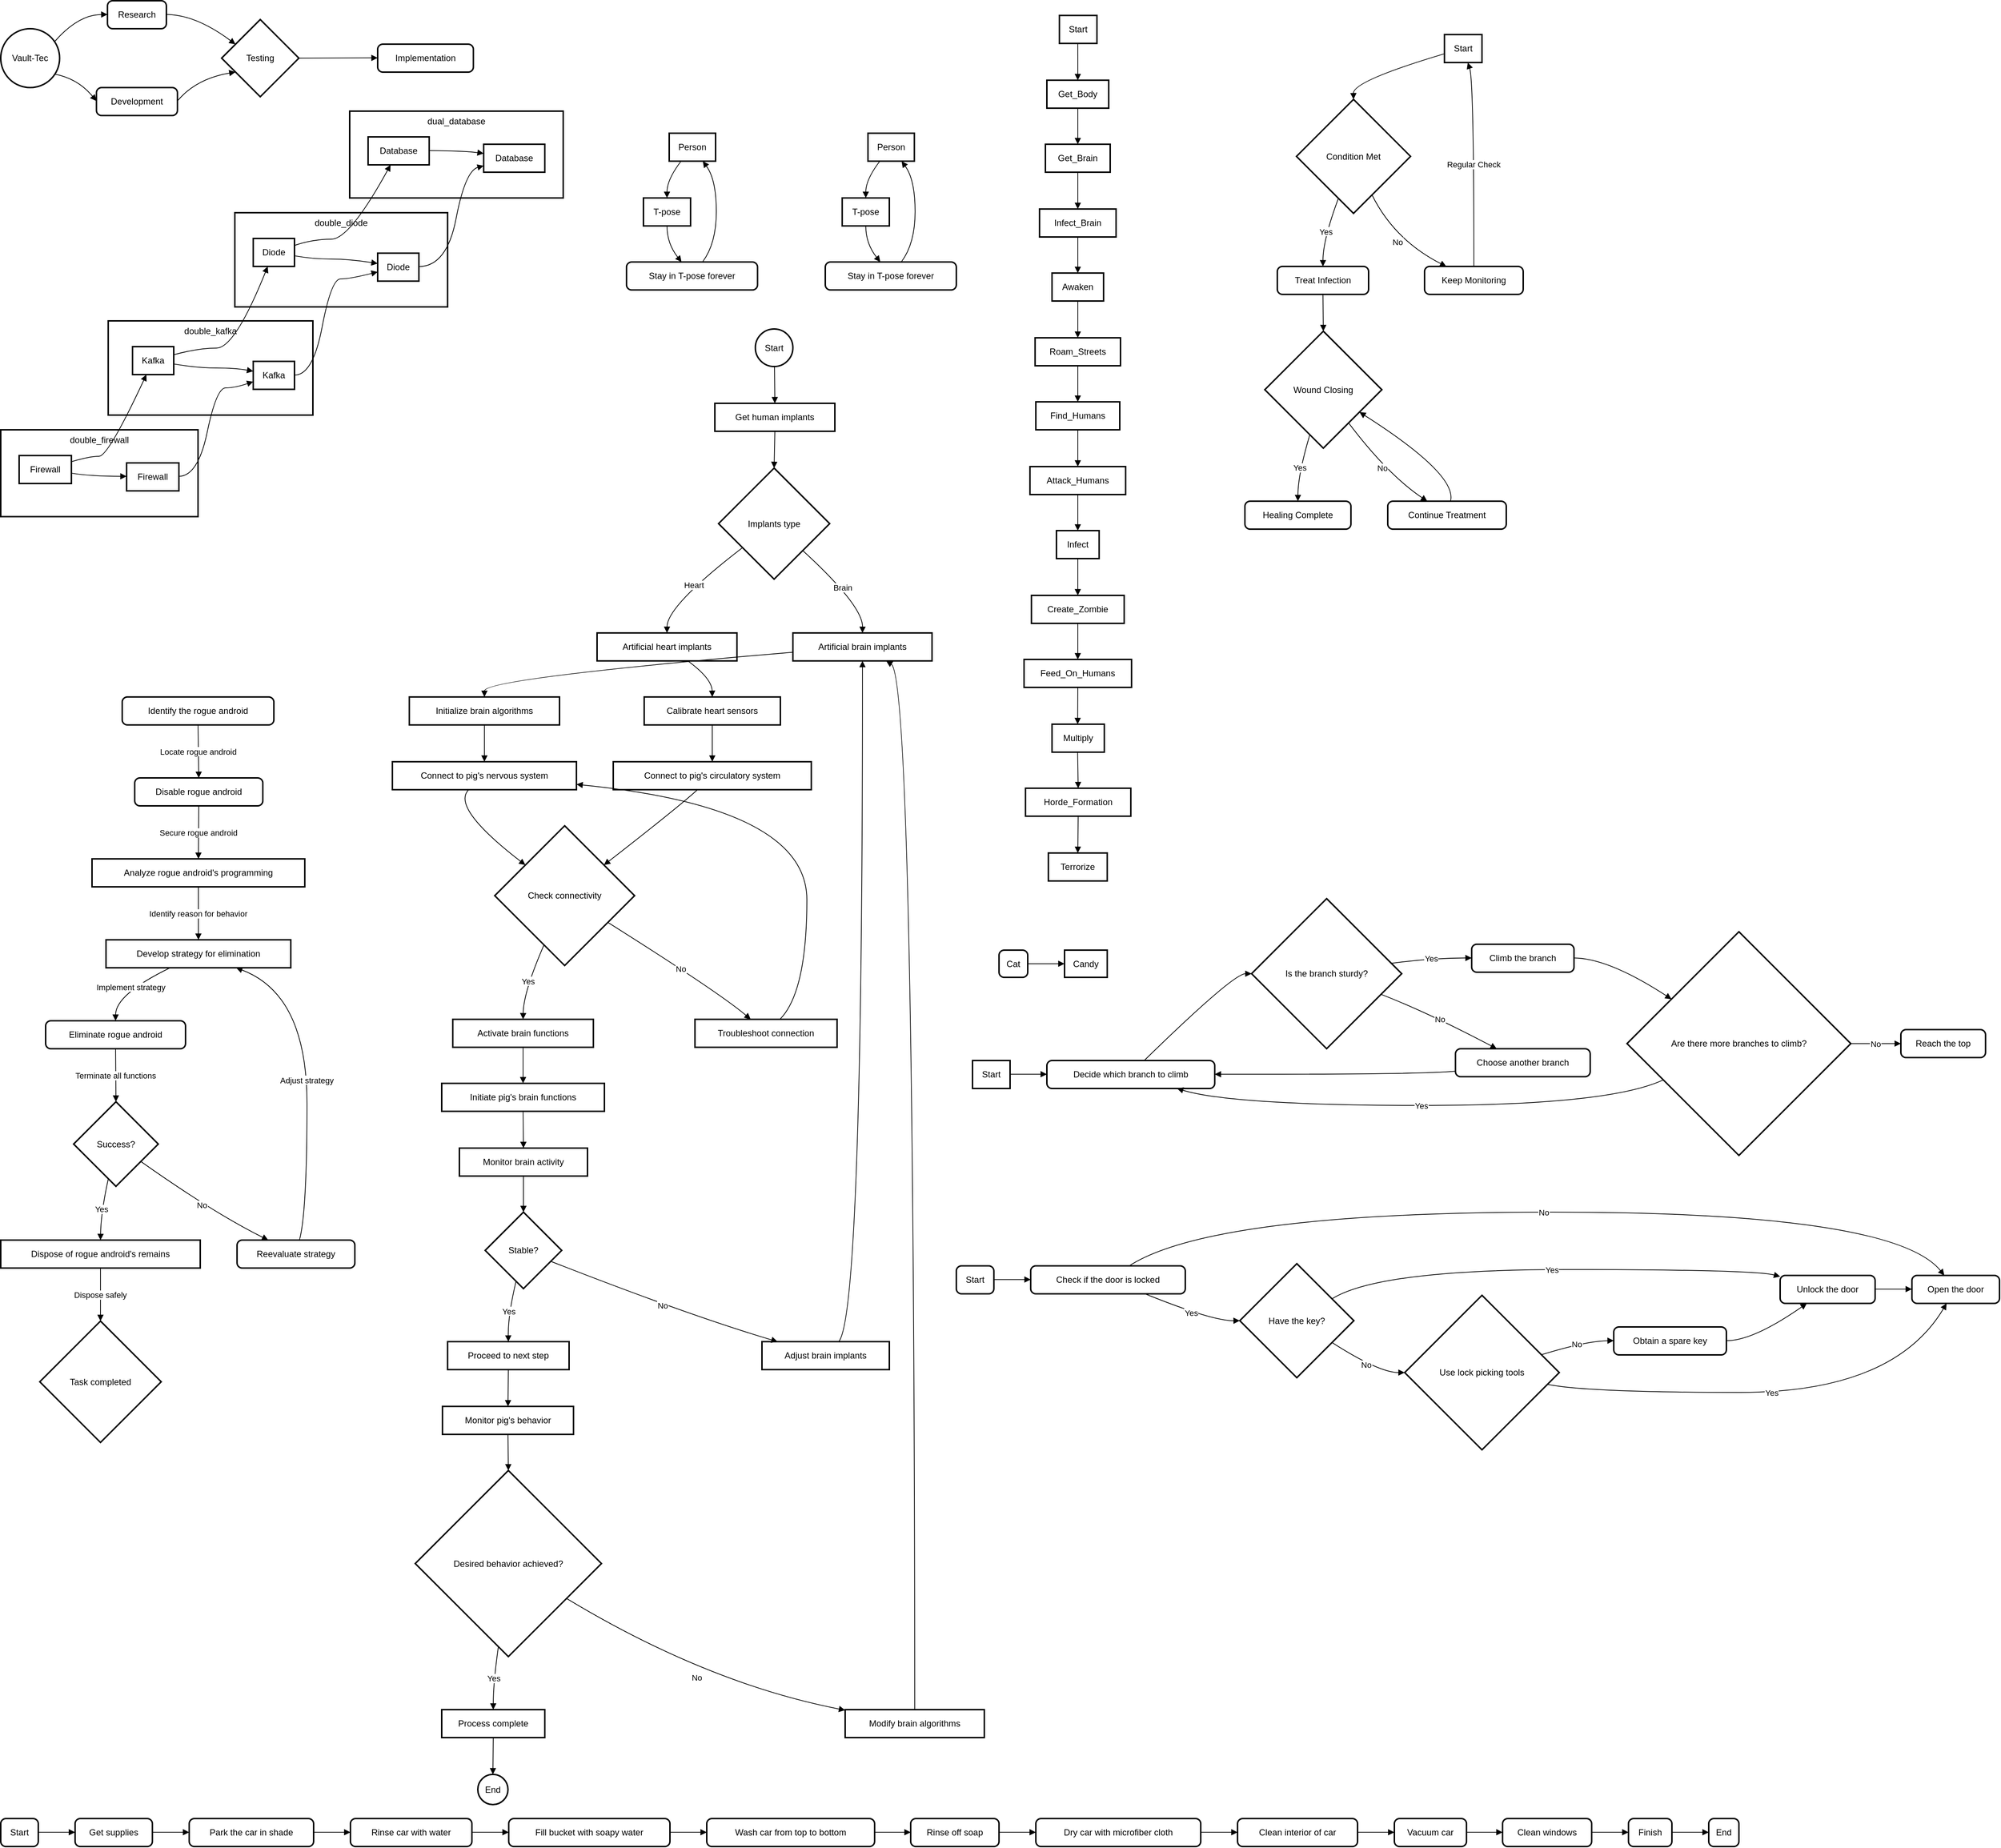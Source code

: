 <mxfile version="24.7.6">
  <diagram name="Page-1" id="tDwcQx7iFqer2LaT-Bka">
    <mxGraphModel dx="2469" dy="1164" grid="1" gridSize="10" guides="1" tooltips="1" connect="1" arrows="1" fold="1" page="1" pageScale="1" pageWidth="850" pageHeight="1100" math="0" shadow="0">
      <root>
        <mxCell id="0" />
        <mxCell id="1" parent="0" />
        <mxCell id="UU7fJBS6EWTqr7NkkSWP-1" value="Vault-Tec" style="ellipse;aspect=fixed;strokeWidth=2;whiteSpace=wrap;" parent="1" vertex="1">
          <mxGeometry x="20" y="58" width="80" height="80" as="geometry" />
        </mxCell>
        <mxCell id="UU7fJBS6EWTqr7NkkSWP-2" value="Research" style="rounded=1;absoluteArcSize=1;arcSize=14;whiteSpace=wrap;strokeWidth=2;" parent="1" vertex="1">
          <mxGeometry x="165" y="20" width="80" height="38" as="geometry" />
        </mxCell>
        <mxCell id="UU7fJBS6EWTqr7NkkSWP-3" value="Development" style="rounded=1;absoluteArcSize=1;arcSize=14;whiteSpace=wrap;strokeWidth=2;" parent="1" vertex="1">
          <mxGeometry x="150" y="138" width="110" height="38" as="geometry" />
        </mxCell>
        <mxCell id="UU7fJBS6EWTqr7NkkSWP-4" value="Testing" style="rhombus;strokeWidth=2;whiteSpace=wrap;" parent="1" vertex="1">
          <mxGeometry x="320" y="45.5" width="105" height="105" as="geometry" />
        </mxCell>
        <mxCell id="UU7fJBS6EWTqr7NkkSWP-5" value="Implementation" style="rounded=1;absoluteArcSize=1;arcSize=14;whiteSpace=wrap;strokeWidth=2;" parent="1" vertex="1">
          <mxGeometry x="532" y="79" width="130" height="38" as="geometry" />
        </mxCell>
        <mxCell id="UU7fJBS6EWTqr7NkkSWP-6" value="" style="curved=1;startArrow=none;endArrow=block;exitX=1;exitY=0.16;entryX=0;entryY=0.49;rounded=0;" parent="1" source="UU7fJBS6EWTqr7NkkSWP-1" target="UU7fJBS6EWTqr7NkkSWP-2" edge="1">
          <mxGeometry relative="1" as="geometry">
            <Array as="points">
              <mxPoint x="125" y="39" />
            </Array>
          </mxGeometry>
        </mxCell>
        <mxCell id="UU7fJBS6EWTqr7NkkSWP-7" value="" style="curved=1;startArrow=none;endArrow=block;exitX=1;exitY=0.83;entryX=0;entryY=0.48;rounded=0;" parent="1" source="UU7fJBS6EWTqr7NkkSWP-1" target="UU7fJBS6EWTqr7NkkSWP-3" edge="1">
          <mxGeometry relative="1" as="geometry">
            <Array as="points">
              <mxPoint x="125" y="126" />
            </Array>
          </mxGeometry>
        </mxCell>
        <mxCell id="UU7fJBS6EWTqr7NkkSWP-8" value="" style="curved=1;startArrow=none;endArrow=block;exitX=1;exitY=0.49;entryX=0;entryY=0.22;rounded=0;" parent="1" source="UU7fJBS6EWTqr7NkkSWP-2" target="UU7fJBS6EWTqr7NkkSWP-4" edge="1">
          <mxGeometry relative="1" as="geometry">
            <Array as="points">
              <mxPoint x="285" y="39" />
            </Array>
          </mxGeometry>
        </mxCell>
        <mxCell id="UU7fJBS6EWTqr7NkkSWP-9" value="" style="curved=1;startArrow=none;endArrow=block;exitX=1;exitY=0.48;entryX=0;entryY=0.78;rounded=0;" parent="1" source="UU7fJBS6EWTqr7NkkSWP-3" target="UU7fJBS6EWTqr7NkkSWP-4" edge="1">
          <mxGeometry relative="1" as="geometry">
            <Array as="points">
              <mxPoint x="285" y="126" />
            </Array>
          </mxGeometry>
        </mxCell>
        <mxCell id="UU7fJBS6EWTqr7NkkSWP-10" value="" style="curved=1;startArrow=none;endArrow=block;exitX=1;exitY=0.5;entryX=0;entryY=0.49;rounded=0;" parent="1" source="UU7fJBS6EWTqr7NkkSWP-4" target="UU7fJBS6EWTqr7NkkSWP-5" edge="1">
          <mxGeometry relative="1" as="geometry">
            <Array as="points" />
          </mxGeometry>
        </mxCell>
        <mxCell id="UU7fJBS6EWTqr7NkkSWP-11" value="dual_database" style="whiteSpace=wrap;strokeWidth=2;verticalAlign=top;" parent="1" vertex="1">
          <mxGeometry x="494" y="170" width="290" height="118" as="geometry" />
        </mxCell>
        <mxCell id="UU7fJBS6EWTqr7NkkSWP-12" value="Database" style="whiteSpace=wrap;strokeWidth=2;" parent="1" vertex="1">
          <mxGeometry x="676" y="215" width="83" height="38" as="geometry" />
        </mxCell>
        <mxCell id="UU7fJBS6EWTqr7NkkSWP-13" value="Database" style="whiteSpace=wrap;strokeWidth=2;" parent="1" vertex="1">
          <mxGeometry x="519" y="205" width="83" height="38" as="geometry" />
        </mxCell>
        <mxCell id="UU7fJBS6EWTqr7NkkSWP-14" value="double_diode" style="whiteSpace=wrap;strokeWidth=2;verticalAlign=top;" parent="1" vertex="1">
          <mxGeometry x="338" y="308" width="289" height="128" as="geometry" />
        </mxCell>
        <mxCell id="UU7fJBS6EWTqr7NkkSWP-15" value="Diode" style="whiteSpace=wrap;strokeWidth=2;" parent="1" vertex="1">
          <mxGeometry x="532" y="363" width="56" height="38" as="geometry" />
        </mxCell>
        <mxCell id="UU7fJBS6EWTqr7NkkSWP-16" value="Diode" style="whiteSpace=wrap;strokeWidth=2;" parent="1" vertex="1">
          <mxGeometry x="363" y="343" width="56" height="38" as="geometry" />
        </mxCell>
        <mxCell id="UU7fJBS6EWTqr7NkkSWP-17" value="double_kafka" style="whiteSpace=wrap;strokeWidth=2;verticalAlign=top;" parent="1" vertex="1">
          <mxGeometry x="166" y="455" width="278" height="128" as="geometry" />
        </mxCell>
        <mxCell id="UU7fJBS6EWTqr7NkkSWP-18" value="Kafka" style="whiteSpace=wrap;strokeWidth=2;" parent="1" vertex="1">
          <mxGeometry x="363" y="510" width="56" height="38" as="geometry" />
        </mxCell>
        <mxCell id="UU7fJBS6EWTqr7NkkSWP-19" value="Kafka" style="whiteSpace=wrap;strokeWidth=2;" parent="1" vertex="1">
          <mxGeometry x="199" y="490" width="56" height="38" as="geometry" />
        </mxCell>
        <mxCell id="UU7fJBS6EWTqr7NkkSWP-20" value="double_firewall" style="whiteSpace=wrap;strokeWidth=2;verticalAlign=top;" parent="1" vertex="1">
          <mxGeometry x="20" y="603" width="268" height="118" as="geometry" />
        </mxCell>
        <mxCell id="UU7fJBS6EWTqr7NkkSWP-21" value="Firewall" style="whiteSpace=wrap;strokeWidth=2;" parent="1" vertex="1">
          <mxGeometry x="191" y="648" width="71" height="38" as="geometry" />
        </mxCell>
        <mxCell id="UU7fJBS6EWTqr7NkkSWP-22" value="Firewall" style="whiteSpace=wrap;strokeWidth=2;" parent="1" vertex="1">
          <mxGeometry x="45" y="638" width="71" height="38" as="geometry" />
        </mxCell>
        <mxCell id="UU7fJBS6EWTqr7NkkSWP-23" value="" style="curved=1;startArrow=none;endArrow=block;exitX=1;exitY=0.63;entryX=0;entryY=0.48;rounded=0;" parent="1" source="UU7fJBS6EWTqr7NkkSWP-22" target="UU7fJBS6EWTqr7NkkSWP-21" edge="1">
          <mxGeometry relative="1" as="geometry">
            <Array as="points">
              <mxPoint x="141" y="666" />
            </Array>
          </mxGeometry>
        </mxCell>
        <mxCell id="UU7fJBS6EWTqr7NkkSWP-24" value="" style="curved=1;startArrow=none;endArrow=block;exitX=1;exitY=0.62;entryX=-0.01;entryY=0.35;rounded=0;" parent="1" source="UU7fJBS6EWTqr7NkkSWP-19" target="UU7fJBS6EWTqr7NkkSWP-18" edge="1">
          <mxGeometry relative="1" as="geometry">
            <Array as="points">
              <mxPoint x="288" y="519" />
              <mxPoint x="338" y="519" />
            </Array>
          </mxGeometry>
        </mxCell>
        <mxCell id="UU7fJBS6EWTqr7NkkSWP-25" value="" style="curved=1;startArrow=none;endArrow=block;exitX=1;exitY=0.62;entryX=0;entryY=0.37;rounded=0;" parent="1" source="UU7fJBS6EWTqr7NkkSWP-16" target="UU7fJBS6EWTqr7NkkSWP-15" edge="1">
          <mxGeometry relative="1" as="geometry">
            <Array as="points">
              <mxPoint x="444" y="371" />
              <mxPoint x="494" y="371" />
            </Array>
          </mxGeometry>
        </mxCell>
        <mxCell id="UU7fJBS6EWTqr7NkkSWP-26" value="" style="curved=1;startArrow=none;endArrow=block;exitX=0.99;exitY=0.49;entryX=0;entryY=0.33;rounded=0;" parent="1" source="UU7fJBS6EWTqr7NkkSWP-13" target="UU7fJBS6EWTqr7NkkSWP-12" edge="1">
          <mxGeometry relative="1" as="geometry">
            <Array as="points">
              <mxPoint x="651" y="224" />
            </Array>
          </mxGeometry>
        </mxCell>
        <mxCell id="UU7fJBS6EWTqr7NkkSWP-27" value="" style="curved=1;startArrow=none;endArrow=block;exitX=1;exitY=0.22;entryX=0.34;entryY=0.99;rounded=0;" parent="1" source="UU7fJBS6EWTqr7NkkSWP-22" target="UU7fJBS6EWTqr7NkkSWP-19" edge="1">
          <mxGeometry relative="1" as="geometry">
            <Array as="points">
              <mxPoint x="141" y="639" />
              <mxPoint x="166" y="639" />
            </Array>
          </mxGeometry>
        </mxCell>
        <mxCell id="UU7fJBS6EWTqr7NkkSWP-28" value="" style="curved=1;startArrow=none;endArrow=block;exitX=1.01;exitY=0.48;entryX=-0.01;entryY=0.73;rounded=0;" parent="1" source="UU7fJBS6EWTqr7NkkSWP-21" target="UU7fJBS6EWTqr7NkkSWP-18" edge="1">
          <mxGeometry relative="1" as="geometry">
            <Array as="points">
              <mxPoint x="288" y="666" />
              <mxPoint x="313" y="546" />
              <mxPoint x="338" y="546" />
            </Array>
          </mxGeometry>
        </mxCell>
        <mxCell id="UU7fJBS6EWTqr7NkkSWP-29" value="" style="curved=1;startArrow=none;endArrow=block;exitX=1;exitY=0.29;entryX=0.36;entryY=0.97;rounded=0;" parent="1" source="UU7fJBS6EWTqr7NkkSWP-19" target="UU7fJBS6EWTqr7NkkSWP-16" edge="1">
          <mxGeometry relative="1" as="geometry">
            <Array as="points">
              <mxPoint x="288" y="492" />
              <mxPoint x="338" y="492" />
            </Array>
          </mxGeometry>
        </mxCell>
        <mxCell id="UU7fJBS6EWTqr7NkkSWP-30" value="" style="curved=1;startArrow=none;endArrow=block;exitX=1;exitY=0.49;entryX=0;entryY=0.67;rounded=0;" parent="1" source="UU7fJBS6EWTqr7NkkSWP-18" target="UU7fJBS6EWTqr7NkkSWP-15" edge="1">
          <mxGeometry relative="1" as="geometry">
            <Array as="points">
              <mxPoint x="444" y="529" />
              <mxPoint x="469" y="398" />
              <mxPoint x="494" y="398" />
            </Array>
          </mxGeometry>
        </mxCell>
        <mxCell id="UU7fJBS6EWTqr7NkkSWP-31" value="" style="curved=1;startArrow=none;endArrow=block;exitX=1;exitY=0.25;entryX=0.37;entryY=0.99;rounded=0;" parent="1" source="UU7fJBS6EWTqr7NkkSWP-16" target="UU7fJBS6EWTqr7NkkSWP-13" edge="1">
          <mxGeometry relative="1" as="geometry">
            <Array as="points">
              <mxPoint x="444" y="344" />
              <mxPoint x="494" y="344" />
            </Array>
          </mxGeometry>
        </mxCell>
        <mxCell id="UU7fJBS6EWTqr7NkkSWP-32" value="" style="curved=1;startArrow=none;endArrow=block;exitX=1;exitY=0.48;entryX=0;entryY=0.77;rounded=0;" parent="1" source="UU7fJBS6EWTqr7NkkSWP-15" target="UU7fJBS6EWTqr7NkkSWP-12" edge="1">
          <mxGeometry relative="1" as="geometry">
            <Array as="points">
              <mxPoint x="626" y="381" />
              <mxPoint x="651" y="251" />
            </Array>
          </mxGeometry>
        </mxCell>
        <mxCell id="UU7fJBS6EWTqr7NkkSWP-33" value="Start" style="whiteSpace=wrap;strokeWidth=2;" parent="1" vertex="1">
          <mxGeometry x="1458" y="40" width="51" height="38" as="geometry" />
        </mxCell>
        <mxCell id="UU7fJBS6EWTqr7NkkSWP-34" value="Get_Body" style="whiteSpace=wrap;strokeWidth=2;" parent="1" vertex="1">
          <mxGeometry x="1441" y="128" width="84" height="38" as="geometry" />
        </mxCell>
        <mxCell id="UU7fJBS6EWTqr7NkkSWP-35" value="Get_Brain" style="whiteSpace=wrap;strokeWidth=2;" parent="1" vertex="1">
          <mxGeometry x="1439" y="215" width="88" height="38" as="geometry" />
        </mxCell>
        <mxCell id="UU7fJBS6EWTqr7NkkSWP-36" value="Infect_Brain" style="whiteSpace=wrap;strokeWidth=2;" parent="1" vertex="1">
          <mxGeometry x="1431" y="303" width="104" height="38" as="geometry" />
        </mxCell>
        <mxCell id="UU7fJBS6EWTqr7NkkSWP-37" value="Awaken" style="whiteSpace=wrap;strokeWidth=2;" parent="1" vertex="1">
          <mxGeometry x="1448" y="390" width="70" height="38" as="geometry" />
        </mxCell>
        <mxCell id="UU7fJBS6EWTqr7NkkSWP-38" value="Roam_Streets" style="whiteSpace=wrap;strokeWidth=2;" parent="1" vertex="1">
          <mxGeometry x="1425" y="478" width="116" height="38" as="geometry" />
        </mxCell>
        <mxCell id="UU7fJBS6EWTqr7NkkSWP-39" value="Find_Humans" style="whiteSpace=wrap;strokeWidth=2;" parent="1" vertex="1">
          <mxGeometry x="1426" y="565" width="114" height="38" as="geometry" />
        </mxCell>
        <mxCell id="UU7fJBS6EWTqr7NkkSWP-40" value="Attack_Humans" style="whiteSpace=wrap;strokeWidth=2;" parent="1" vertex="1">
          <mxGeometry x="1418" y="653" width="130" height="38" as="geometry" />
        </mxCell>
        <mxCell id="UU7fJBS6EWTqr7NkkSWP-41" value="Infect" style="whiteSpace=wrap;strokeWidth=2;" parent="1" vertex="1">
          <mxGeometry x="1454" y="740" width="58" height="38" as="geometry" />
        </mxCell>
        <mxCell id="UU7fJBS6EWTqr7NkkSWP-42" value="Create_Zombie" style="whiteSpace=wrap;strokeWidth=2;" parent="1" vertex="1">
          <mxGeometry x="1420" y="828" width="126" height="38" as="geometry" />
        </mxCell>
        <mxCell id="UU7fJBS6EWTqr7NkkSWP-43" value="Feed_On_Humans" style="whiteSpace=wrap;strokeWidth=2;" parent="1" vertex="1">
          <mxGeometry x="1410" y="915" width="146" height="38" as="geometry" />
        </mxCell>
        <mxCell id="UU7fJBS6EWTqr7NkkSWP-44" value="Multiply" style="whiteSpace=wrap;strokeWidth=2;" parent="1" vertex="1">
          <mxGeometry x="1448" y="1003" width="71" height="38" as="geometry" />
        </mxCell>
        <mxCell id="UU7fJBS6EWTqr7NkkSWP-45" value="Horde_Formation" style="whiteSpace=wrap;strokeWidth=2;" parent="1" vertex="1">
          <mxGeometry x="1412" y="1090" width="143" height="38" as="geometry" />
        </mxCell>
        <mxCell id="UU7fJBS6EWTqr7NkkSWP-46" value="Terrorize" style="whiteSpace=wrap;strokeWidth=2;" parent="1" vertex="1">
          <mxGeometry x="1443" y="1178" width="80" height="38" as="geometry" />
        </mxCell>
        <mxCell id="UU7fJBS6EWTqr7NkkSWP-47" value="" style="curved=1;startArrow=none;endArrow=block;exitX=0.49;exitY=0.99;entryX=0.5;entryY=-0.01;rounded=0;" parent="1" source="UU7fJBS6EWTqr7NkkSWP-33" target="UU7fJBS6EWTqr7NkkSWP-34" edge="1">
          <mxGeometry relative="1" as="geometry">
            <Array as="points" />
          </mxGeometry>
        </mxCell>
        <mxCell id="UU7fJBS6EWTqr7NkkSWP-48" value="" style="curved=1;startArrow=none;endArrow=block;exitX=0.5;exitY=0.97;entryX=0.5;entryY=0;rounded=0;" parent="1" source="UU7fJBS6EWTqr7NkkSWP-34" target="UU7fJBS6EWTqr7NkkSWP-35" edge="1">
          <mxGeometry relative="1" as="geometry">
            <Array as="points" />
          </mxGeometry>
        </mxCell>
        <mxCell id="UU7fJBS6EWTqr7NkkSWP-49" value="" style="curved=1;startArrow=none;endArrow=block;exitX=0.5;exitY=0.99;entryX=0.5;entryY=-0.01;rounded=0;" parent="1" source="UU7fJBS6EWTqr7NkkSWP-35" target="UU7fJBS6EWTqr7NkkSWP-36" edge="1">
          <mxGeometry relative="1" as="geometry">
            <Array as="points" />
          </mxGeometry>
        </mxCell>
        <mxCell id="UU7fJBS6EWTqr7NkkSWP-50" value="" style="curved=1;startArrow=none;endArrow=block;exitX=0.5;exitY=0.97;entryX=0.5;entryY=0;rounded=0;" parent="1" source="UU7fJBS6EWTqr7NkkSWP-36" target="UU7fJBS6EWTqr7NkkSWP-37" edge="1">
          <mxGeometry relative="1" as="geometry">
            <Array as="points" />
          </mxGeometry>
        </mxCell>
        <mxCell id="UU7fJBS6EWTqr7NkkSWP-51" value="" style="curved=1;startArrow=none;endArrow=block;exitX=0.5;exitY=0.99;entryX=0.5;entryY=-0.01;rounded=0;" parent="1" source="UU7fJBS6EWTqr7NkkSWP-37" target="UU7fJBS6EWTqr7NkkSWP-38" edge="1">
          <mxGeometry relative="1" as="geometry">
            <Array as="points" />
          </mxGeometry>
        </mxCell>
        <mxCell id="UU7fJBS6EWTqr7NkkSWP-52" value="" style="curved=1;startArrow=none;endArrow=block;exitX=0.5;exitY=0.97;entryX=0.5;entryY=0;rounded=0;" parent="1" source="UU7fJBS6EWTqr7NkkSWP-38" target="UU7fJBS6EWTqr7NkkSWP-39" edge="1">
          <mxGeometry relative="1" as="geometry">
            <Array as="points" />
          </mxGeometry>
        </mxCell>
        <mxCell id="UU7fJBS6EWTqr7NkkSWP-53" value="" style="curved=1;startArrow=none;endArrow=block;exitX=0.5;exitY=0.99;entryX=0.5;entryY=-0.01;rounded=0;" parent="1" source="UU7fJBS6EWTqr7NkkSWP-39" target="UU7fJBS6EWTqr7NkkSWP-40" edge="1">
          <mxGeometry relative="1" as="geometry">
            <Array as="points" />
          </mxGeometry>
        </mxCell>
        <mxCell id="UU7fJBS6EWTqr7NkkSWP-54" value="" style="curved=1;startArrow=none;endArrow=block;exitX=0.5;exitY=0.97;entryX=0.5;entryY=0;rounded=0;" parent="1" source="UU7fJBS6EWTqr7NkkSWP-40" target="UU7fJBS6EWTqr7NkkSWP-41" edge="1">
          <mxGeometry relative="1" as="geometry">
            <Array as="points" />
          </mxGeometry>
        </mxCell>
        <mxCell id="UU7fJBS6EWTqr7NkkSWP-55" value="" style="curved=1;startArrow=none;endArrow=block;exitX=0.5;exitY=0.99;entryX=0.5;entryY=-0.01;rounded=0;" parent="1" source="UU7fJBS6EWTqr7NkkSWP-41" target="UU7fJBS6EWTqr7NkkSWP-42" edge="1">
          <mxGeometry relative="1" as="geometry">
            <Array as="points" />
          </mxGeometry>
        </mxCell>
        <mxCell id="UU7fJBS6EWTqr7NkkSWP-56" value="" style="curved=1;startArrow=none;endArrow=block;exitX=0.5;exitY=0.97;entryX=0.5;entryY=0;rounded=0;" parent="1" source="UU7fJBS6EWTqr7NkkSWP-42" target="UU7fJBS6EWTqr7NkkSWP-43" edge="1">
          <mxGeometry relative="1" as="geometry">
            <Array as="points" />
          </mxGeometry>
        </mxCell>
        <mxCell id="UU7fJBS6EWTqr7NkkSWP-57" value="" style="curved=1;startArrow=none;endArrow=block;exitX=0.5;exitY=0.99;entryX=0.49;entryY=-0.01;rounded=0;" parent="1" source="UU7fJBS6EWTqr7NkkSWP-43" target="UU7fJBS6EWTqr7NkkSWP-44" edge="1">
          <mxGeometry relative="1" as="geometry">
            <Array as="points" />
          </mxGeometry>
        </mxCell>
        <mxCell id="UU7fJBS6EWTqr7NkkSWP-58" value="" style="curved=1;startArrow=none;endArrow=block;exitX=0.49;exitY=0.97;entryX=0.5;entryY=0;rounded=0;" parent="1" source="UU7fJBS6EWTqr7NkkSWP-44" target="UU7fJBS6EWTqr7NkkSWP-45" edge="1">
          <mxGeometry relative="1" as="geometry">
            <Array as="points" />
          </mxGeometry>
        </mxCell>
        <mxCell id="UU7fJBS6EWTqr7NkkSWP-59" value="" style="curved=1;startArrow=none;endArrow=block;exitX=0.5;exitY=0.99;entryX=0.5;entryY=-0.01;rounded=0;" parent="1" source="UU7fJBS6EWTqr7NkkSWP-45" target="UU7fJBS6EWTqr7NkkSWP-46" edge="1">
          <mxGeometry relative="1" as="geometry">
            <Array as="points" />
          </mxGeometry>
        </mxCell>
        <mxCell id="O1Efh6JM5YRswP17I4qA-1" value="Person" style="whiteSpace=wrap;strokeWidth=2;" parent="1" vertex="1">
          <mxGeometry x="928" y="200" width="63" height="38" as="geometry" />
        </mxCell>
        <mxCell id="O1Efh6JM5YRswP17I4qA-2" value="T-pose" style="whiteSpace=wrap;strokeWidth=2;" parent="1" vertex="1">
          <mxGeometry x="893" y="288" width="64" height="38" as="geometry" />
        </mxCell>
        <mxCell id="O1Efh6JM5YRswP17I4qA-3" value="Stay in T-pose forever" style="rounded=1;absoluteArcSize=1;arcSize=14;whiteSpace=wrap;strokeWidth=2;" parent="1" vertex="1">
          <mxGeometry x="870" y="375" width="178" height="38" as="geometry" />
        </mxCell>
        <mxCell id="O1Efh6JM5YRswP17I4qA-4" value="" style="curved=1;startArrow=none;endArrow=block;exitX=0.26;exitY=0.99;entryX=0.5;entryY=-0.01;rounded=0;" parent="1" source="O1Efh6JM5YRswP17I4qA-1" target="O1Efh6JM5YRswP17I4qA-2" edge="1">
          <mxGeometry relative="1" as="geometry">
            <Array as="points">
              <mxPoint x="925" y="263" />
            </Array>
          </mxGeometry>
        </mxCell>
        <mxCell id="O1Efh6JM5YRswP17I4qA-5" value="" style="curved=1;startArrow=none;endArrow=block;exitX=0.5;exitY=0.97;entryX=0.42;entryY=0;rounded=0;" parent="1" source="O1Efh6JM5YRswP17I4qA-2" target="O1Efh6JM5YRswP17I4qA-3" edge="1">
          <mxGeometry relative="1" as="geometry">
            <Array as="points">
              <mxPoint x="925" y="350" />
            </Array>
          </mxGeometry>
        </mxCell>
        <mxCell id="O1Efh6JM5YRswP17I4qA-6" value="" style="curved=1;startArrow=none;endArrow=block;exitX=0.58;exitY=0;entryX=0.72;entryY=0.99;rounded=0;" parent="1" source="O1Efh6JM5YRswP17I4qA-3" target="O1Efh6JM5YRswP17I4qA-1" edge="1">
          <mxGeometry relative="1" as="geometry">
            <Array as="points">
              <mxPoint x="992" y="350" />
              <mxPoint x="992" y="263" />
            </Array>
          </mxGeometry>
        </mxCell>
        <mxCell id="O1Efh6JM5YRswP17I4qA-7" value="Person" style="whiteSpace=wrap;strokeWidth=2;" parent="1" vertex="1">
          <mxGeometry x="1198" y="200" width="63" height="38" as="geometry" />
        </mxCell>
        <mxCell id="O1Efh6JM5YRswP17I4qA-8" value="T-pose" style="whiteSpace=wrap;strokeWidth=2;" parent="1" vertex="1">
          <mxGeometry x="1163" y="288" width="64" height="38" as="geometry" />
        </mxCell>
        <mxCell id="O1Efh6JM5YRswP17I4qA-9" value="Stay in T-pose forever" style="rounded=1;absoluteArcSize=1;arcSize=14;whiteSpace=wrap;strokeWidth=2;" parent="1" vertex="1">
          <mxGeometry x="1140" y="375" width="178" height="38" as="geometry" />
        </mxCell>
        <mxCell id="O1Efh6JM5YRswP17I4qA-10" value="" style="curved=1;startArrow=none;endArrow=block;exitX=0.26;exitY=0.99;entryX=0.5;entryY=-0.01;rounded=0;" parent="1" source="O1Efh6JM5YRswP17I4qA-7" target="O1Efh6JM5YRswP17I4qA-8" edge="1">
          <mxGeometry relative="1" as="geometry">
            <Array as="points">
              <mxPoint x="1195" y="263" />
            </Array>
          </mxGeometry>
        </mxCell>
        <mxCell id="O1Efh6JM5YRswP17I4qA-11" value="" style="curved=1;startArrow=none;endArrow=block;exitX=0.5;exitY=0.97;entryX=0.42;entryY=0;rounded=0;" parent="1" source="O1Efh6JM5YRswP17I4qA-8" target="O1Efh6JM5YRswP17I4qA-9" edge="1">
          <mxGeometry relative="1" as="geometry">
            <Array as="points">
              <mxPoint x="1195" y="350" />
            </Array>
          </mxGeometry>
        </mxCell>
        <mxCell id="O1Efh6JM5YRswP17I4qA-12" value="" style="curved=1;startArrow=none;endArrow=block;exitX=0.58;exitY=0;entryX=0.72;entryY=0.99;rounded=0;" parent="1" source="O1Efh6JM5YRswP17I4qA-9" target="O1Efh6JM5YRswP17I4qA-7" edge="1">
          <mxGeometry relative="1" as="geometry">
            <Array as="points">
              <mxPoint x="1262" y="350" />
              <mxPoint x="1262" y="263" />
            </Array>
          </mxGeometry>
        </mxCell>
        <mxCell id="mLgKyjM8-0OD0tXwk75c-1" value="Start" style="ellipse;aspect=fixed;strokeWidth=2;whiteSpace=wrap;" parent="1" vertex="1">
          <mxGeometry x="1045" y="466" width="51" height="51" as="geometry" />
        </mxCell>
        <mxCell id="mLgKyjM8-0OD0tXwk75c-2" value="Get human implants" style="whiteSpace=wrap;strokeWidth=2;" parent="1" vertex="1">
          <mxGeometry x="990" y="567" width="163" height="38" as="geometry" />
        </mxCell>
        <mxCell id="mLgKyjM8-0OD0tXwk75c-3" value="Implants type" style="rhombus;strokeWidth=2;whiteSpace=wrap;" parent="1" vertex="1">
          <mxGeometry x="995" y="655" width="151" height="151" as="geometry" />
        </mxCell>
        <mxCell id="mLgKyjM8-0OD0tXwk75c-4" value="Artificial brain implants" style="whiteSpace=wrap;strokeWidth=2;" parent="1" vertex="1">
          <mxGeometry x="1096" y="879" width="189" height="38" as="geometry" />
        </mxCell>
        <mxCell id="mLgKyjM8-0OD0tXwk75c-5" value="Artificial heart implants" style="whiteSpace=wrap;strokeWidth=2;" parent="1" vertex="1">
          <mxGeometry x="830" y="879" width="190" height="38" as="geometry" />
        </mxCell>
        <mxCell id="mLgKyjM8-0OD0tXwk75c-6" value="Initialize brain algorithms" style="whiteSpace=wrap;strokeWidth=2;" parent="1" vertex="1">
          <mxGeometry x="575" y="966" width="204" height="38" as="geometry" />
        </mxCell>
        <mxCell id="mLgKyjM8-0OD0tXwk75c-7" value="Calibrate heart sensors" style="whiteSpace=wrap;strokeWidth=2;" parent="1" vertex="1">
          <mxGeometry x="894" y="966" width="185" height="38" as="geometry" />
        </mxCell>
        <mxCell id="mLgKyjM8-0OD0tXwk75c-8" value="Connect to pig&#39;s nervous system" style="whiteSpace=wrap;strokeWidth=2;" parent="1" vertex="1">
          <mxGeometry x="552" y="1054" width="250" height="38" as="geometry" />
        </mxCell>
        <mxCell id="mLgKyjM8-0OD0tXwk75c-9" value="Connect to pig&#39;s circulatory system" style="whiteSpace=wrap;strokeWidth=2;" parent="1" vertex="1">
          <mxGeometry x="852" y="1054" width="269" height="38" as="geometry" />
        </mxCell>
        <mxCell id="mLgKyjM8-0OD0tXwk75c-10" value="Check connectivity" style="rhombus;strokeWidth=2;whiteSpace=wrap;" parent="1" vertex="1">
          <mxGeometry x="691" y="1141" width="190" height="190" as="geometry" />
        </mxCell>
        <mxCell id="mLgKyjM8-0OD0tXwk75c-11" value="Activate brain functions" style="whiteSpace=wrap;strokeWidth=2;" parent="1" vertex="1">
          <mxGeometry x="634" y="1404" width="191" height="38" as="geometry" />
        </mxCell>
        <mxCell id="mLgKyjM8-0OD0tXwk75c-12" value="Troubleshoot connection" style="whiteSpace=wrap;strokeWidth=2;" parent="1" vertex="1">
          <mxGeometry x="963" y="1404" width="193" height="38" as="geometry" />
        </mxCell>
        <mxCell id="mLgKyjM8-0OD0tXwk75c-13" value="Initiate pig&#39;s brain functions" style="whiteSpace=wrap;strokeWidth=2;" parent="1" vertex="1">
          <mxGeometry x="619" y="1491" width="221" height="38" as="geometry" />
        </mxCell>
        <mxCell id="mLgKyjM8-0OD0tXwk75c-14" value="Monitor brain activity" style="whiteSpace=wrap;strokeWidth=2;" parent="1" vertex="1">
          <mxGeometry x="643" y="1579" width="174" height="38" as="geometry" />
        </mxCell>
        <mxCell id="mLgKyjM8-0OD0tXwk75c-15" value="Stable?" style="rhombus;strokeWidth=2;whiteSpace=wrap;" parent="1" vertex="1">
          <mxGeometry x="678" y="1666" width="104" height="104" as="geometry" />
        </mxCell>
        <mxCell id="mLgKyjM8-0OD0tXwk75c-16" value="Proceed to next step" style="whiteSpace=wrap;strokeWidth=2;" parent="1" vertex="1">
          <mxGeometry x="627" y="1842" width="165" height="38" as="geometry" />
        </mxCell>
        <mxCell id="mLgKyjM8-0OD0tXwk75c-17" value="Adjust brain implants" style="whiteSpace=wrap;strokeWidth=2;" parent="1" vertex="1">
          <mxGeometry x="1054" y="1842" width="173" height="38" as="geometry" />
        </mxCell>
        <mxCell id="mLgKyjM8-0OD0tXwk75c-18" value="Monitor pig&#39;s behavior" style="whiteSpace=wrap;strokeWidth=2;" parent="1" vertex="1">
          <mxGeometry x="620" y="1930" width="178" height="38" as="geometry" />
        </mxCell>
        <mxCell id="mLgKyjM8-0OD0tXwk75c-19" value="Desired behavior achieved?" style="rhombus;strokeWidth=2;whiteSpace=wrap;" parent="1" vertex="1">
          <mxGeometry x="583" y="2017" width="253" height="253" as="geometry" />
        </mxCell>
        <mxCell id="mLgKyjM8-0OD0tXwk75c-20" value="Process complete" style="whiteSpace=wrap;strokeWidth=2;" parent="1" vertex="1">
          <mxGeometry x="619" y="2342" width="140" height="38" as="geometry" />
        </mxCell>
        <mxCell id="mLgKyjM8-0OD0tXwk75c-21" value="Modify brain algorithms" style="whiteSpace=wrap;strokeWidth=2;" parent="1" vertex="1">
          <mxGeometry x="1167" y="2342" width="189" height="38" as="geometry" />
        </mxCell>
        <mxCell id="mLgKyjM8-0OD0tXwk75c-22" value="End" style="ellipse;aspect=fixed;strokeWidth=2;whiteSpace=wrap;" parent="1" vertex="1">
          <mxGeometry x="668" y="2430" width="41" height="41" as="geometry" />
        </mxCell>
        <mxCell id="mLgKyjM8-0OD0tXwk75c-23" value="" style="curved=1;startArrow=none;endArrow=block;exitX=0.51;exitY=1;entryX=0.5;entryY=0.01;rounded=0;" parent="1" source="mLgKyjM8-0OD0tXwk75c-1" target="mLgKyjM8-0OD0tXwk75c-2" edge="1">
          <mxGeometry relative="1" as="geometry">
            <Array as="points" />
          </mxGeometry>
        </mxCell>
        <mxCell id="mLgKyjM8-0OD0tXwk75c-24" value="" style="curved=1;startArrow=none;endArrow=block;exitX=0.5;exitY=0.99;entryX=0.5;entryY=0;rounded=0;" parent="1" source="mLgKyjM8-0OD0tXwk75c-2" target="mLgKyjM8-0OD0tXwk75c-3" edge="1">
          <mxGeometry relative="1" as="geometry">
            <Array as="points" />
          </mxGeometry>
        </mxCell>
        <mxCell id="mLgKyjM8-0OD0tXwk75c-25" value="Brain" style="curved=1;startArrow=none;endArrow=block;exitX=1;exitY=0.97;entryX=0.5;entryY=-0.01;rounded=0;" parent="1" source="mLgKyjM8-0OD0tXwk75c-3" target="mLgKyjM8-0OD0tXwk75c-4" edge="1">
          <mxGeometry relative="1" as="geometry">
            <Array as="points">
              <mxPoint x="1191" y="842" />
            </Array>
          </mxGeometry>
        </mxCell>
        <mxCell id="mLgKyjM8-0OD0tXwk75c-26" value="Heart" style="curved=1;startArrow=none;endArrow=block;exitX=0;exitY=0.88;entryX=0.5;entryY=-0.01;rounded=0;" parent="1" source="mLgKyjM8-0OD0tXwk75c-3" target="mLgKyjM8-0OD0tXwk75c-5" edge="1">
          <mxGeometry relative="1" as="geometry">
            <Array as="points">
              <mxPoint x="925" y="842" />
            </Array>
          </mxGeometry>
        </mxCell>
        <mxCell id="mLgKyjM8-0OD0tXwk75c-27" value="" style="curved=1;startArrow=none;endArrow=block;exitX=0;exitY=0.69;entryX=0.5;entryY=0;rounded=0;" parent="1" source="mLgKyjM8-0OD0tXwk75c-4" target="mLgKyjM8-0OD0tXwk75c-6" edge="1">
          <mxGeometry relative="1" as="geometry">
            <Array as="points">
              <mxPoint x="677" y="941" />
            </Array>
          </mxGeometry>
        </mxCell>
        <mxCell id="mLgKyjM8-0OD0tXwk75c-28" value="" style="curved=1;startArrow=none;endArrow=block;exitX=0.64;exitY=0.97;entryX=0.5;entryY=0;rounded=0;" parent="1" source="mLgKyjM8-0OD0tXwk75c-5" target="mLgKyjM8-0OD0tXwk75c-7" edge="1">
          <mxGeometry relative="1" as="geometry">
            <Array as="points">
              <mxPoint x="986" y="941" />
            </Array>
          </mxGeometry>
        </mxCell>
        <mxCell id="mLgKyjM8-0OD0tXwk75c-29" value="" style="curved=1;startArrow=none;endArrow=block;exitX=0.5;exitY=0.99;entryX=0.5;entryY=-0.01;rounded=0;" parent="1" source="mLgKyjM8-0OD0tXwk75c-6" target="mLgKyjM8-0OD0tXwk75c-8" edge="1">
          <mxGeometry relative="1" as="geometry">
            <Array as="points" />
          </mxGeometry>
        </mxCell>
        <mxCell id="mLgKyjM8-0OD0tXwk75c-30" value="" style="curved=1;startArrow=none;endArrow=block;exitX=0.5;exitY=0.99;entryX=0.5;entryY=-0.01;rounded=0;" parent="1" source="mLgKyjM8-0OD0tXwk75c-7" target="mLgKyjM8-0OD0tXwk75c-9" edge="1">
          <mxGeometry relative="1" as="geometry">
            <Array as="points" />
          </mxGeometry>
        </mxCell>
        <mxCell id="mLgKyjM8-0OD0tXwk75c-31" value="" style="curved=1;startArrow=none;endArrow=block;exitX=0.42;exitY=0.97;entryX=0;entryY=0.11;rounded=0;" parent="1" source="mLgKyjM8-0OD0tXwk75c-8" target="mLgKyjM8-0OD0tXwk75c-10" edge="1">
          <mxGeometry relative="1" as="geometry">
            <Array as="points">
              <mxPoint x="631" y="1116" />
            </Array>
          </mxGeometry>
        </mxCell>
        <mxCell id="mLgKyjM8-0OD0tXwk75c-32" value="" style="curved=1;startArrow=none;endArrow=block;exitX=0.43;exitY=0.97;entryX=1;entryY=0.11;rounded=0;" parent="1" source="mLgKyjM8-0OD0tXwk75c-9" target="mLgKyjM8-0OD0tXwk75c-10" edge="1">
          <mxGeometry relative="1" as="geometry">
            <Array as="points">
              <mxPoint x="940" y="1116" />
            </Array>
          </mxGeometry>
        </mxCell>
        <mxCell id="mLgKyjM8-0OD0tXwk75c-33" value="Yes" style="curved=1;startArrow=none;endArrow=block;exitX=0.29;exitY=1;entryX=0.5;entryY=-0.01;rounded=0;" parent="1" source="mLgKyjM8-0OD0tXwk75c-10" target="mLgKyjM8-0OD0tXwk75c-11" edge="1">
          <mxGeometry relative="1" as="geometry">
            <Array as="points">
              <mxPoint x="730" y="1367" />
            </Array>
          </mxGeometry>
        </mxCell>
        <mxCell id="mLgKyjM8-0OD0tXwk75c-34" value="No" style="curved=1;startArrow=none;endArrow=block;exitX=1;exitY=0.81;entryX=0.39;entryY=-0.01;rounded=0;" parent="1" source="mLgKyjM8-0OD0tXwk75c-10" target="mLgKyjM8-0OD0tXwk75c-12" edge="1">
          <mxGeometry relative="1" as="geometry">
            <Array as="points">
              <mxPoint x="995" y="1367" />
            </Array>
          </mxGeometry>
        </mxCell>
        <mxCell id="mLgKyjM8-0OD0tXwk75c-35" value="" style="curved=1;startArrow=none;endArrow=block;exitX=0.5;exitY=0.97;entryX=0.5;entryY=0;rounded=0;" parent="1" source="mLgKyjM8-0OD0tXwk75c-11" target="mLgKyjM8-0OD0tXwk75c-13" edge="1">
          <mxGeometry relative="1" as="geometry">
            <Array as="points" />
          </mxGeometry>
        </mxCell>
        <mxCell id="mLgKyjM8-0OD0tXwk75c-36" value="" style="curved=1;startArrow=none;endArrow=block;exitX=0.5;exitY=0.99;entryX=0.5;entryY=-0.01;rounded=0;" parent="1" source="mLgKyjM8-0OD0tXwk75c-13" target="mLgKyjM8-0OD0tXwk75c-14" edge="1">
          <mxGeometry relative="1" as="geometry">
            <Array as="points" />
          </mxGeometry>
        </mxCell>
        <mxCell id="mLgKyjM8-0OD0tXwk75c-37" value="" style="curved=1;startArrow=none;endArrow=block;exitX=0.5;exitY=0.97;entryX=0.5;entryY=0;rounded=0;" parent="1" source="mLgKyjM8-0OD0tXwk75c-14" target="mLgKyjM8-0OD0tXwk75c-15" edge="1">
          <mxGeometry relative="1" as="geometry">
            <Array as="points" />
          </mxGeometry>
        </mxCell>
        <mxCell id="mLgKyjM8-0OD0tXwk75c-38" value="Yes" style="curved=1;startArrow=none;endArrow=block;exitX=0.38;exitY=1;entryX=0.5;entryY=0.01;rounded=0;" parent="1" source="mLgKyjM8-0OD0tXwk75c-15" target="mLgKyjM8-0OD0tXwk75c-16" edge="1">
          <mxGeometry relative="1" as="geometry">
            <Array as="points">
              <mxPoint x="709" y="1806" />
            </Array>
          </mxGeometry>
        </mxCell>
        <mxCell id="mLgKyjM8-0OD0tXwk75c-39" value="No" style="curved=1;startArrow=none;endArrow=block;exitX=1;exitY=0.7;entryX=0.13;entryY=0.01;rounded=0;" parent="1" source="mLgKyjM8-0OD0tXwk75c-15" target="mLgKyjM8-0OD0tXwk75c-17" edge="1">
          <mxGeometry relative="1" as="geometry">
            <Array as="points">
              <mxPoint x="954" y="1806" />
            </Array>
          </mxGeometry>
        </mxCell>
        <mxCell id="mLgKyjM8-0OD0tXwk75c-40" value="" style="curved=1;startArrow=none;endArrow=block;exitX=0.5;exitY=0.99;entryX=0.5;entryY=-0.01;rounded=0;" parent="1" source="mLgKyjM8-0OD0tXwk75c-16" target="mLgKyjM8-0OD0tXwk75c-18" edge="1">
          <mxGeometry relative="1" as="geometry">
            <Array as="points" />
          </mxGeometry>
        </mxCell>
        <mxCell id="mLgKyjM8-0OD0tXwk75c-41" value="" style="curved=1;startArrow=none;endArrow=block;exitX=0.5;exitY=0.98;entryX=0.5;entryY=0;rounded=0;" parent="1" source="mLgKyjM8-0OD0tXwk75c-18" target="mLgKyjM8-0OD0tXwk75c-19" edge="1">
          <mxGeometry relative="1" as="geometry">
            <Array as="points" />
          </mxGeometry>
        </mxCell>
        <mxCell id="mLgKyjM8-0OD0tXwk75c-42" value="Yes" style="curved=1;startArrow=none;endArrow=block;exitX=0.44;exitY=1;entryX=0.5;entryY=0.01;rounded=0;" parent="1" source="mLgKyjM8-0OD0tXwk75c-19" target="mLgKyjM8-0OD0tXwk75c-20" edge="1">
          <mxGeometry relative="1" as="geometry">
            <Array as="points">
              <mxPoint x="689" y="2306" />
            </Array>
          </mxGeometry>
        </mxCell>
        <mxCell id="mLgKyjM8-0OD0tXwk75c-43" value="No" style="curved=1;startArrow=none;endArrow=block;exitX=1;exitY=0.8;entryX=0;entryY=0.02;rounded=0;" parent="1" source="mLgKyjM8-0OD0tXwk75c-19" target="mLgKyjM8-0OD0tXwk75c-21" edge="1">
          <mxGeometry relative="1" as="geometry">
            <Array as="points">
              <mxPoint x="979" y="2306" />
            </Array>
          </mxGeometry>
        </mxCell>
        <mxCell id="mLgKyjM8-0OD0tXwk75c-44" value="" style="curved=1;startArrow=none;endArrow=block;exitX=0.5;exitY=0.99;entryX=0.5;entryY=-0.01;rounded=0;" parent="1" source="mLgKyjM8-0OD0tXwk75c-20" target="mLgKyjM8-0OD0tXwk75c-22" edge="1">
          <mxGeometry relative="1" as="geometry">
            <Array as="points" />
          </mxGeometry>
        </mxCell>
        <mxCell id="mLgKyjM8-0OD0tXwk75c-45" value="" style="curved=1;startArrow=none;endArrow=block;exitX=0.5;exitY=0.01;entryX=0.66;entryY=0.97;rounded=0;" parent="1" source="mLgKyjM8-0OD0tXwk75c-21" target="mLgKyjM8-0OD0tXwk75c-4" edge="1">
          <mxGeometry relative="1" as="geometry">
            <Array as="points">
              <mxPoint x="1261" y="941" />
            </Array>
          </mxGeometry>
        </mxCell>
        <mxCell id="mLgKyjM8-0OD0tXwk75c-46" value="" style="curved=1;startArrow=none;endArrow=block;exitX=0.6;exitY=0.01;entryX=0.5;entryY=0.97;rounded=0;" parent="1" source="mLgKyjM8-0OD0tXwk75c-17" target="mLgKyjM8-0OD0tXwk75c-4" edge="1">
          <mxGeometry relative="1" as="geometry">
            <Array as="points">
              <mxPoint x="1191" y="1806" />
            </Array>
          </mxGeometry>
        </mxCell>
        <mxCell id="mLgKyjM8-0OD0tXwk75c-47" value="" style="curved=1;startArrow=none;endArrow=block;exitX=0.6;exitY=-0.01;entryX=1;entryY=0.81;rounded=0;" parent="1" source="mLgKyjM8-0OD0tXwk75c-12" target="mLgKyjM8-0OD0tXwk75c-8" edge="1">
          <mxGeometry relative="1" as="geometry">
            <Array as="points">
              <mxPoint x="1115" y="1367" />
              <mxPoint x="1115" y="1116" />
            </Array>
          </mxGeometry>
        </mxCell>
        <mxCell id="yEzAKx--kB8cOrM_7Z8I-1" value="Start" style="rounded=1;absoluteArcSize=1;arcSize=14;whiteSpace=wrap;strokeWidth=2;" parent="1" vertex="1">
          <mxGeometry x="20" y="2490" width="51" height="38" as="geometry" />
        </mxCell>
        <mxCell id="yEzAKx--kB8cOrM_7Z8I-2" value="Get supplies" style="rounded=1;absoluteArcSize=1;arcSize=14;whiteSpace=wrap;strokeWidth=2;" parent="1" vertex="1">
          <mxGeometry x="121" y="2490" width="105" height="38" as="geometry" />
        </mxCell>
        <mxCell id="yEzAKx--kB8cOrM_7Z8I-3" value="Park the car in shade" style="rounded=1;absoluteArcSize=1;arcSize=14;whiteSpace=wrap;strokeWidth=2;" parent="1" vertex="1">
          <mxGeometry x="276" y="2490" width="169" height="38" as="geometry" />
        </mxCell>
        <mxCell id="yEzAKx--kB8cOrM_7Z8I-4" value="Rinse car with water" style="rounded=1;absoluteArcSize=1;arcSize=14;whiteSpace=wrap;strokeWidth=2;" parent="1" vertex="1">
          <mxGeometry x="495" y="2490" width="165" height="38" as="geometry" />
        </mxCell>
        <mxCell id="yEzAKx--kB8cOrM_7Z8I-5" value="Fill bucket with soapy water" style="rounded=1;absoluteArcSize=1;arcSize=14;whiteSpace=wrap;strokeWidth=2;" parent="1" vertex="1">
          <mxGeometry x="710" y="2490" width="219" height="38" as="geometry" />
        </mxCell>
        <mxCell id="yEzAKx--kB8cOrM_7Z8I-6" value="Wash car from top to bottom" style="rounded=1;absoluteArcSize=1;arcSize=14;whiteSpace=wrap;strokeWidth=2;" parent="1" vertex="1">
          <mxGeometry x="979" y="2490" width="228" height="38" as="geometry" />
        </mxCell>
        <mxCell id="yEzAKx--kB8cOrM_7Z8I-7" value="Rinse off soap" style="rounded=1;absoluteArcSize=1;arcSize=14;whiteSpace=wrap;strokeWidth=2;" parent="1" vertex="1">
          <mxGeometry x="1256" y="2490" width="120" height="38" as="geometry" />
        </mxCell>
        <mxCell id="yEzAKx--kB8cOrM_7Z8I-8" value="Dry car with microfiber cloth" style="rounded=1;absoluteArcSize=1;arcSize=14;whiteSpace=wrap;strokeWidth=2;" parent="1" vertex="1">
          <mxGeometry x="1426" y="2490" width="224" height="38" as="geometry" />
        </mxCell>
        <mxCell id="yEzAKx--kB8cOrM_7Z8I-9" value="Clean interior of car" style="rounded=1;absoluteArcSize=1;arcSize=14;whiteSpace=wrap;strokeWidth=2;" parent="1" vertex="1">
          <mxGeometry x="1700" y="2490" width="163" height="38" as="geometry" />
        </mxCell>
        <mxCell id="yEzAKx--kB8cOrM_7Z8I-10" value="Vacuum car" style="rounded=1;absoluteArcSize=1;arcSize=14;whiteSpace=wrap;strokeWidth=2;" parent="1" vertex="1">
          <mxGeometry x="1913" y="2490" width="98" height="38" as="geometry" />
        </mxCell>
        <mxCell id="yEzAKx--kB8cOrM_7Z8I-11" value="Clean windows" style="rounded=1;absoluteArcSize=1;arcSize=14;whiteSpace=wrap;strokeWidth=2;" parent="1" vertex="1">
          <mxGeometry x="2060" y="2490" width="121" height="38" as="geometry" />
        </mxCell>
        <mxCell id="yEzAKx--kB8cOrM_7Z8I-12" value="Finish" style="rounded=1;absoluteArcSize=1;arcSize=14;whiteSpace=wrap;strokeWidth=2;" parent="1" vertex="1">
          <mxGeometry x="2231" y="2490" width="59" height="38" as="geometry" />
        </mxCell>
        <mxCell id="yEzAKx--kB8cOrM_7Z8I-13" value="End" style="rounded=1;absoluteArcSize=1;arcSize=14;whiteSpace=wrap;strokeWidth=2;" parent="1" vertex="1">
          <mxGeometry x="2340" y="2490" width="41" height="38" as="geometry" />
        </mxCell>
        <mxCell id="yEzAKx--kB8cOrM_7Z8I-14" value="" style="curved=1;startArrow=none;endArrow=block;exitX=1;exitY=0.49;entryX=0;entryY=0.49;rounded=0;" parent="1" source="yEzAKx--kB8cOrM_7Z8I-1" target="yEzAKx--kB8cOrM_7Z8I-2" edge="1">
          <mxGeometry relative="1" as="geometry">
            <Array as="points" />
          </mxGeometry>
        </mxCell>
        <mxCell id="yEzAKx--kB8cOrM_7Z8I-15" value="" style="curved=1;startArrow=none;endArrow=block;exitX=1;exitY=0.49;entryX=0;entryY=0.49;rounded=0;" parent="1" source="yEzAKx--kB8cOrM_7Z8I-2" target="yEzAKx--kB8cOrM_7Z8I-3" edge="1">
          <mxGeometry relative="1" as="geometry">
            <Array as="points" />
          </mxGeometry>
        </mxCell>
        <mxCell id="yEzAKx--kB8cOrM_7Z8I-16" value="" style="curved=1;startArrow=none;endArrow=block;exitX=1;exitY=0.49;entryX=0;entryY=0.49;rounded=0;" parent="1" source="yEzAKx--kB8cOrM_7Z8I-3" target="yEzAKx--kB8cOrM_7Z8I-4" edge="1">
          <mxGeometry relative="1" as="geometry">
            <Array as="points" />
          </mxGeometry>
        </mxCell>
        <mxCell id="yEzAKx--kB8cOrM_7Z8I-17" value="" style="curved=1;startArrow=none;endArrow=block;exitX=1;exitY=0.49;entryX=0;entryY=0.49;rounded=0;" parent="1" source="yEzAKx--kB8cOrM_7Z8I-4" target="yEzAKx--kB8cOrM_7Z8I-5" edge="1">
          <mxGeometry relative="1" as="geometry">
            <Array as="points" />
          </mxGeometry>
        </mxCell>
        <mxCell id="yEzAKx--kB8cOrM_7Z8I-18" value="" style="curved=1;startArrow=none;endArrow=block;exitX=1;exitY=0.49;entryX=0;entryY=0.49;rounded=0;" parent="1" source="yEzAKx--kB8cOrM_7Z8I-5" target="yEzAKx--kB8cOrM_7Z8I-6" edge="1">
          <mxGeometry relative="1" as="geometry">
            <Array as="points" />
          </mxGeometry>
        </mxCell>
        <mxCell id="yEzAKx--kB8cOrM_7Z8I-19" value="" style="curved=1;startArrow=none;endArrow=block;exitX=1;exitY=0.49;entryX=0;entryY=0.49;rounded=0;" parent="1" source="yEzAKx--kB8cOrM_7Z8I-6" target="yEzAKx--kB8cOrM_7Z8I-7" edge="1">
          <mxGeometry relative="1" as="geometry">
            <Array as="points" />
          </mxGeometry>
        </mxCell>
        <mxCell id="yEzAKx--kB8cOrM_7Z8I-20" value="" style="curved=1;startArrow=none;endArrow=block;exitX=1;exitY=0.49;entryX=0;entryY=0.49;rounded=0;" parent="1" source="yEzAKx--kB8cOrM_7Z8I-7" target="yEzAKx--kB8cOrM_7Z8I-8" edge="1">
          <mxGeometry relative="1" as="geometry">
            <Array as="points" />
          </mxGeometry>
        </mxCell>
        <mxCell id="yEzAKx--kB8cOrM_7Z8I-21" value="" style="curved=1;startArrow=none;endArrow=block;exitX=1;exitY=0.49;entryX=0;entryY=0.49;rounded=0;" parent="1" source="yEzAKx--kB8cOrM_7Z8I-8" target="yEzAKx--kB8cOrM_7Z8I-9" edge="1">
          <mxGeometry relative="1" as="geometry">
            <Array as="points" />
          </mxGeometry>
        </mxCell>
        <mxCell id="yEzAKx--kB8cOrM_7Z8I-22" value="" style="curved=1;startArrow=none;endArrow=block;exitX=1;exitY=0.49;entryX=-0.01;entryY=0.49;rounded=0;" parent="1" source="yEzAKx--kB8cOrM_7Z8I-9" target="yEzAKx--kB8cOrM_7Z8I-10" edge="1">
          <mxGeometry relative="1" as="geometry">
            <Array as="points" />
          </mxGeometry>
        </mxCell>
        <mxCell id="yEzAKx--kB8cOrM_7Z8I-23" value="" style="curved=1;startArrow=none;endArrow=block;exitX=0.99;exitY=0.49;entryX=0;entryY=0.49;rounded=0;" parent="1" source="yEzAKx--kB8cOrM_7Z8I-10" target="yEzAKx--kB8cOrM_7Z8I-11" edge="1">
          <mxGeometry relative="1" as="geometry">
            <Array as="points" />
          </mxGeometry>
        </mxCell>
        <mxCell id="yEzAKx--kB8cOrM_7Z8I-24" value="" style="curved=1;startArrow=none;endArrow=block;exitX=1;exitY=0.49;entryX=0;entryY=0.49;rounded=0;" parent="1" source="yEzAKx--kB8cOrM_7Z8I-11" target="yEzAKx--kB8cOrM_7Z8I-12" edge="1">
          <mxGeometry relative="1" as="geometry">
            <Array as="points" />
          </mxGeometry>
        </mxCell>
        <mxCell id="yEzAKx--kB8cOrM_7Z8I-25" value="" style="curved=1;startArrow=none;endArrow=block;exitX=1;exitY=0.49;entryX=0;entryY=0.49;rounded=0;" parent="1" source="yEzAKx--kB8cOrM_7Z8I-12" target="yEzAKx--kB8cOrM_7Z8I-13" edge="1">
          <mxGeometry relative="1" as="geometry">
            <Array as="points" />
          </mxGeometry>
        </mxCell>
        <mxCell id="yEzAKx--kB8cOrM_7Z8I-26" value="Start" style="whiteSpace=wrap;strokeWidth=2;" parent="1" vertex="1">
          <mxGeometry x="1340" y="1460" width="51" height="38" as="geometry" />
        </mxCell>
        <mxCell id="yEzAKx--kB8cOrM_7Z8I-27" value="Decide which branch to climb" style="rounded=1;absoluteArcSize=1;arcSize=14;whiteSpace=wrap;strokeWidth=2;" parent="1" vertex="1">
          <mxGeometry x="1441" y="1460" width="228" height="38" as="geometry" />
        </mxCell>
        <mxCell id="yEzAKx--kB8cOrM_7Z8I-28" value="Is the branch sturdy?" style="rhombus;strokeWidth=2;whiteSpace=wrap;" parent="1" vertex="1">
          <mxGeometry x="1719" y="1240" width="204" height="204" as="geometry" />
        </mxCell>
        <mxCell id="yEzAKx--kB8cOrM_7Z8I-29" value="Climb the branch" style="rounded=1;absoluteArcSize=1;arcSize=14;whiteSpace=wrap;strokeWidth=2;" parent="1" vertex="1">
          <mxGeometry x="2018" y="1302" width="139" height="38" as="geometry" />
        </mxCell>
        <mxCell id="yEzAKx--kB8cOrM_7Z8I-30" value="Are there more branches to climb?" style="rhombus;strokeWidth=2;whiteSpace=wrap;" parent="1" vertex="1">
          <mxGeometry x="2229" y="1285" width="304" height="304" as="geometry" />
        </mxCell>
        <mxCell id="yEzAKx--kB8cOrM_7Z8I-31" value="Reach the top" style="rounded=1;absoluteArcSize=1;arcSize=14;whiteSpace=wrap;strokeWidth=2;" parent="1" vertex="1">
          <mxGeometry x="2601" y="1418" width="115" height="38" as="geometry" />
        </mxCell>
        <mxCell id="yEzAKx--kB8cOrM_7Z8I-32" value="Choose another branch" style="rounded=1;absoluteArcSize=1;arcSize=14;whiteSpace=wrap;strokeWidth=2;" parent="1" vertex="1">
          <mxGeometry x="1996" y="1444" width="183" height="38" as="geometry" />
        </mxCell>
        <mxCell id="yEzAKx--kB8cOrM_7Z8I-33" value="" style="curved=1;startArrow=none;endArrow=block;exitX=1;exitY=0.49;entryX=0;entryY=0.49;rounded=0;" parent="1" source="yEzAKx--kB8cOrM_7Z8I-26" target="yEzAKx--kB8cOrM_7Z8I-27" edge="1">
          <mxGeometry relative="1" as="geometry">
            <Array as="points" />
          </mxGeometry>
        </mxCell>
        <mxCell id="yEzAKx--kB8cOrM_7Z8I-34" value="" style="curved=1;startArrow=none;endArrow=block;exitX=0.58;exitY=0;entryX=0;entryY=0.5;rounded=0;" parent="1" source="yEzAKx--kB8cOrM_7Z8I-27" target="yEzAKx--kB8cOrM_7Z8I-28" edge="1">
          <mxGeometry relative="1" as="geometry">
            <Array as="points">
              <mxPoint x="1694" y="1342" />
            </Array>
          </mxGeometry>
        </mxCell>
        <mxCell id="yEzAKx--kB8cOrM_7Z8I-35" value="Yes" style="curved=1;startArrow=none;endArrow=block;exitX=1;exitY=0.42;entryX=0;entryY=0.49;rounded=0;" parent="1" source="yEzAKx--kB8cOrM_7Z8I-28" target="yEzAKx--kB8cOrM_7Z8I-29" edge="1">
          <mxGeometry relative="1" as="geometry">
            <Array as="points">
              <mxPoint x="1959" y="1321" />
            </Array>
          </mxGeometry>
        </mxCell>
        <mxCell id="yEzAKx--kB8cOrM_7Z8I-36" value="" style="curved=1;startArrow=none;endArrow=block;exitX=1;exitY=0.49;entryX=0;entryY=0.17;rounded=0;" parent="1" source="yEzAKx--kB8cOrM_7Z8I-29" target="yEzAKx--kB8cOrM_7Z8I-30" edge="1">
          <mxGeometry relative="1" as="geometry">
            <Array as="points">
              <mxPoint x="2204" y="1321" />
            </Array>
          </mxGeometry>
        </mxCell>
        <mxCell id="yEzAKx--kB8cOrM_7Z8I-37" value="Yes" style="curved=1;startArrow=none;endArrow=block;exitX=0;exitY=0.74;entryX=0.77;entryY=0.99;rounded=0;" parent="1" source="yEzAKx--kB8cOrM_7Z8I-30" target="yEzAKx--kB8cOrM_7Z8I-27" edge="1">
          <mxGeometry relative="1" as="geometry">
            <Array as="points">
              <mxPoint x="2204" y="1521" />
              <mxPoint x="1694" y="1521" />
            </Array>
          </mxGeometry>
        </mxCell>
        <mxCell id="yEzAKx--kB8cOrM_7Z8I-38" value="No" style="curved=1;startArrow=none;endArrow=block;exitX=1;exitY=0.5;entryX=0;entryY=0.5;rounded=0;" parent="1" source="yEzAKx--kB8cOrM_7Z8I-30" target="yEzAKx--kB8cOrM_7Z8I-31" edge="1">
          <mxGeometry relative="1" as="geometry">
            <Array as="points" />
          </mxGeometry>
        </mxCell>
        <mxCell id="yEzAKx--kB8cOrM_7Z8I-39" value="No" style="curved=1;startArrow=none;endArrow=block;exitX=1;exitY=0.69;entryX=0.31;entryY=0.01;rounded=0;" parent="1" source="yEzAKx--kB8cOrM_7Z8I-28" target="yEzAKx--kB8cOrM_7Z8I-32" edge="1">
          <mxGeometry relative="1" as="geometry">
            <Array as="points">
              <mxPoint x="1959" y="1395" />
            </Array>
          </mxGeometry>
        </mxCell>
        <mxCell id="yEzAKx--kB8cOrM_7Z8I-40" value="" style="curved=1;startArrow=none;endArrow=block;exitX=0;exitY=0.8;entryX=1;entryY=0.49;rounded=0;" parent="1" source="yEzAKx--kB8cOrM_7Z8I-32" target="yEzAKx--kB8cOrM_7Z8I-27" edge="1">
          <mxGeometry relative="1" as="geometry">
            <Array as="points">
              <mxPoint x="1959" y="1479" />
            </Array>
          </mxGeometry>
        </mxCell>
        <mxCell id="yEzAKx--kB8cOrM_7Z8I-41" value="Start" style="rounded=1;absoluteArcSize=1;arcSize=14;whiteSpace=wrap;strokeWidth=2;" parent="1" vertex="1">
          <mxGeometry x="1318" y="1739" width="51" height="38" as="geometry" />
        </mxCell>
        <mxCell id="yEzAKx--kB8cOrM_7Z8I-42" value="Check if the door is locked" style="rounded=1;absoluteArcSize=1;arcSize=14;whiteSpace=wrap;strokeWidth=2;" parent="1" vertex="1">
          <mxGeometry x="1419" y="1739" width="210" height="38" as="geometry" />
        </mxCell>
        <mxCell id="yEzAKx--kB8cOrM_7Z8I-43" value="Have the key?" style="rhombus;strokeWidth=2;whiteSpace=wrap;" parent="1" vertex="1">
          <mxGeometry x="1703" y="1736" width="155" height="155" as="geometry" />
        </mxCell>
        <mxCell id="yEzAKx--kB8cOrM_7Z8I-44" value="Open the door" style="rounded=1;absoluteArcSize=1;arcSize=14;whiteSpace=wrap;strokeWidth=2;" parent="1" vertex="1">
          <mxGeometry x="2616" y="1752" width="119" height="38" as="geometry" />
        </mxCell>
        <mxCell id="yEzAKx--kB8cOrM_7Z8I-45" value="Unlock the door" style="rounded=1;absoluteArcSize=1;arcSize=14;whiteSpace=wrap;strokeWidth=2;" parent="1" vertex="1">
          <mxGeometry x="2437" y="1752" width="129" height="38" as="geometry" />
        </mxCell>
        <mxCell id="yEzAKx--kB8cOrM_7Z8I-46" value="Use lock picking tools" style="rhombus;strokeWidth=2;whiteSpace=wrap;" parent="1" vertex="1">
          <mxGeometry x="1927" y="1779" width="210" height="210" as="geometry" />
        </mxCell>
        <mxCell id="yEzAKx--kB8cOrM_7Z8I-47" value="Obtain a spare key" style="rounded=1;absoluteArcSize=1;arcSize=14;whiteSpace=wrap;strokeWidth=2;" parent="1" vertex="1">
          <mxGeometry x="2211" y="1822" width="153" height="38" as="geometry" />
        </mxCell>
        <mxCell id="yEzAKx--kB8cOrM_7Z8I-48" value="" style="curved=1;startArrow=none;endArrow=block;exitX=1;exitY=0.49;entryX=0;entryY=0.49;rounded=0;" parent="1" source="yEzAKx--kB8cOrM_7Z8I-41" target="yEzAKx--kB8cOrM_7Z8I-42" edge="1">
          <mxGeometry relative="1" as="geometry">
            <Array as="points" />
          </mxGeometry>
        </mxCell>
        <mxCell id="yEzAKx--kB8cOrM_7Z8I-49" value="Yes" style="curved=1;startArrow=none;endArrow=block;exitX=0.73;exitY=0.98;entryX=0;entryY=0.5;rounded=0;" parent="1" source="yEzAKx--kB8cOrM_7Z8I-42" target="yEzAKx--kB8cOrM_7Z8I-43" edge="1">
          <mxGeometry relative="1" as="geometry">
            <Array as="points">
              <mxPoint x="1666" y="1814" />
            </Array>
          </mxGeometry>
        </mxCell>
        <mxCell id="yEzAKx--kB8cOrM_7Z8I-50" value="No" style="curved=1;startArrow=none;endArrow=block;exitX=0.64;exitY=-0.01;entryX=0.37;entryY=0;rounded=0;" parent="1" source="yEzAKx--kB8cOrM_7Z8I-42" target="yEzAKx--kB8cOrM_7Z8I-44" edge="1">
          <mxGeometry relative="1" as="geometry">
            <Array as="points">
              <mxPoint x="1666" y="1666" />
              <mxPoint x="2591" y="1666" />
            </Array>
          </mxGeometry>
        </mxCell>
        <mxCell id="yEzAKx--kB8cOrM_7Z8I-51" value="Yes" style="curved=1;startArrow=none;endArrow=block;exitX=1;exitY=0.19;entryX=0;entryY=0.04;rounded=0;" parent="1" source="yEzAKx--kB8cOrM_7Z8I-43" target="yEzAKx--kB8cOrM_7Z8I-45" edge="1">
          <mxGeometry relative="1" as="geometry">
            <Array as="points">
              <mxPoint x="1892" y="1744" />
              <mxPoint x="2400" y="1744" />
            </Array>
          </mxGeometry>
        </mxCell>
        <mxCell id="yEzAKx--kB8cOrM_7Z8I-52" value="No" style="curved=1;startArrow=none;endArrow=block;exitX=1;exitY=0.81;entryX=0;entryY=0.5;rounded=0;" parent="1" source="yEzAKx--kB8cOrM_7Z8I-43" target="yEzAKx--kB8cOrM_7Z8I-46" edge="1">
          <mxGeometry relative="1" as="geometry">
            <Array as="points">
              <mxPoint x="1892" y="1884" />
            </Array>
          </mxGeometry>
        </mxCell>
        <mxCell id="yEzAKx--kB8cOrM_7Z8I-53" value="" style="curved=1;startArrow=none;endArrow=block;exitX=1;exitY=0.49;entryX=0;entryY=0.49;rounded=0;" parent="1" source="yEzAKx--kB8cOrM_7Z8I-45" target="yEzAKx--kB8cOrM_7Z8I-44" edge="1">
          <mxGeometry relative="1" as="geometry">
            <Array as="points" />
          </mxGeometry>
        </mxCell>
        <mxCell id="yEzAKx--kB8cOrM_7Z8I-54" value="Yes" style="curved=1;startArrow=none;endArrow=block;exitX=1;exitY=0.59;entryX=0.4;entryY=0.98;rounded=0;" parent="1" source="yEzAKx--kB8cOrM_7Z8I-46" target="yEzAKx--kB8cOrM_7Z8I-44" edge="1">
          <mxGeometry relative="1" as="geometry">
            <Array as="points">
              <mxPoint x="2174" y="1911" />
              <mxPoint x="2591" y="1911" />
            </Array>
          </mxGeometry>
        </mxCell>
        <mxCell id="yEzAKx--kB8cOrM_7Z8I-55" value="No" style="curved=1;startArrow=none;endArrow=block;exitX=1;exitY=0.35;entryX=0;entryY=0.49;rounded=0;" parent="1" source="yEzAKx--kB8cOrM_7Z8I-46" target="yEzAKx--kB8cOrM_7Z8I-47" edge="1">
          <mxGeometry relative="1" as="geometry">
            <Array as="points">
              <mxPoint x="2174" y="1841" />
            </Array>
          </mxGeometry>
        </mxCell>
        <mxCell id="yEzAKx--kB8cOrM_7Z8I-56" value="" style="curved=1;startArrow=none;endArrow=block;exitX=0.99;exitY=0.49;entryX=0.29;entryY=0.98;rounded=0;" parent="1" source="yEzAKx--kB8cOrM_7Z8I-47" target="yEzAKx--kB8cOrM_7Z8I-45" edge="1">
          <mxGeometry relative="1" as="geometry">
            <Array as="points">
              <mxPoint x="2400" y="1841" />
            </Array>
          </mxGeometry>
        </mxCell>
        <mxCell id="WT06R-pv_q3mlxSs9hfr-42" value="Identify the rogue android" style="rounded=1;absoluteArcSize=1;arcSize=14;whiteSpace=wrap;strokeWidth=2;" parent="1" vertex="1">
          <mxGeometry x="185" y="966" width="206" height="38" as="geometry" />
        </mxCell>
        <mxCell id="WT06R-pv_q3mlxSs9hfr-43" value="Disable rogue android" style="rounded=1;absoluteArcSize=1;arcSize=14;whiteSpace=wrap;strokeWidth=2;" parent="1" vertex="1">
          <mxGeometry x="202" y="1076" width="174" height="38" as="geometry" />
        </mxCell>
        <mxCell id="WT06R-pv_q3mlxSs9hfr-44" value="Analyze rogue android&#39;s programming" style="whiteSpace=wrap;strokeWidth=2;" parent="1" vertex="1">
          <mxGeometry x="144" y="1186" width="289" height="38" as="geometry" />
        </mxCell>
        <mxCell id="WT06R-pv_q3mlxSs9hfr-45" value="Develop strategy for elimination" style="whiteSpace=wrap;strokeWidth=2;" parent="1" vertex="1">
          <mxGeometry x="163" y="1296" width="251" height="38" as="geometry" />
        </mxCell>
        <mxCell id="WT06R-pv_q3mlxSs9hfr-46" value="Eliminate rogue android" style="rounded=1;absoluteArcSize=1;arcSize=14;whiteSpace=wrap;strokeWidth=2;" parent="1" vertex="1">
          <mxGeometry x="81" y="1406" width="190" height="38" as="geometry" />
        </mxCell>
        <mxCell id="WT06R-pv_q3mlxSs9hfr-47" value="Success?" style="rhombus;strokeWidth=2;whiteSpace=wrap;" parent="1" vertex="1">
          <mxGeometry x="119" y="1516" width="115" height="115" as="geometry" />
        </mxCell>
        <mxCell id="WT06R-pv_q3mlxSs9hfr-48" value="Dispose of rogue android&#39;s remains" style="whiteSpace=wrap;strokeWidth=2;" parent="1" vertex="1">
          <mxGeometry x="20" y="1704" width="271" height="38" as="geometry" />
        </mxCell>
        <mxCell id="WT06R-pv_q3mlxSs9hfr-49" value="Task completed" style="rhombus;strokeWidth=2;whiteSpace=wrap;" parent="1" vertex="1">
          <mxGeometry x="73" y="1814" width="165" height="165" as="geometry" />
        </mxCell>
        <mxCell id="WT06R-pv_q3mlxSs9hfr-50" value="Reevaluate strategy" style="rounded=1;absoluteArcSize=1;arcSize=14;whiteSpace=wrap;strokeWidth=2;" parent="1" vertex="1">
          <mxGeometry x="341" y="1704" width="160" height="38" as="geometry" />
        </mxCell>
        <mxCell id="WT06R-pv_q3mlxSs9hfr-51" value="Locate rogue android" style="curved=1;startArrow=none;endArrow=block;exitX=0.5;exitY=0.99;entryX=0.5;entryY=0;rounded=0;" parent="1" source="WT06R-pv_q3mlxSs9hfr-42" target="WT06R-pv_q3mlxSs9hfr-43" edge="1">
          <mxGeometry relative="1" as="geometry">
            <Array as="points" />
          </mxGeometry>
        </mxCell>
        <mxCell id="WT06R-pv_q3mlxSs9hfr-52" value="Secure rogue android" style="curved=1;startArrow=none;endArrow=block;exitX=0.5;exitY=0.99;entryX=0.5;entryY=0;rounded=0;" parent="1" source="WT06R-pv_q3mlxSs9hfr-43" target="WT06R-pv_q3mlxSs9hfr-44" edge="1">
          <mxGeometry relative="1" as="geometry">
            <Array as="points" />
          </mxGeometry>
        </mxCell>
        <mxCell id="WT06R-pv_q3mlxSs9hfr-53" value="Identify reason for behavior" style="curved=1;startArrow=none;endArrow=block;exitX=0.5;exitY=0.99;entryX=0.5;entryY=0;rounded=0;" parent="1" source="WT06R-pv_q3mlxSs9hfr-44" target="WT06R-pv_q3mlxSs9hfr-45" edge="1">
          <mxGeometry relative="1" as="geometry">
            <Array as="points" />
          </mxGeometry>
        </mxCell>
        <mxCell id="WT06R-pv_q3mlxSs9hfr-54" value="Implement strategy" style="curved=1;startArrow=none;endArrow=block;exitX=0.35;exitY=0.99;entryX=0.5;entryY=0;rounded=0;" parent="1" source="WT06R-pv_q3mlxSs9hfr-45" target="WT06R-pv_q3mlxSs9hfr-46" edge="1">
          <mxGeometry relative="1" as="geometry">
            <Array as="points">
              <mxPoint x="176" y="1370" />
            </Array>
          </mxGeometry>
        </mxCell>
        <mxCell id="WT06R-pv_q3mlxSs9hfr-55" value="Terminate all functions" style="curved=1;startArrow=none;endArrow=block;exitX=0.5;exitY=0.99;entryX=0.5;entryY=0;rounded=0;" parent="1" source="WT06R-pv_q3mlxSs9hfr-46" target="WT06R-pv_q3mlxSs9hfr-47" edge="1">
          <mxGeometry relative="1" as="geometry">
            <Array as="points" />
          </mxGeometry>
        </mxCell>
        <mxCell id="WT06R-pv_q3mlxSs9hfr-56" value="Yes" style="curved=1;startArrow=none;endArrow=block;exitX=0.39;exitY=1;entryX=0.5;entryY=-0.01;rounded=0;" parent="1" source="WT06R-pv_q3mlxSs9hfr-47" target="WT06R-pv_q3mlxSs9hfr-48" edge="1">
          <mxGeometry relative="1" as="geometry">
            <Array as="points">
              <mxPoint x="156" y="1667" />
            </Array>
          </mxGeometry>
        </mxCell>
        <mxCell id="WT06R-pv_q3mlxSs9hfr-57" value="Dispose safely" style="curved=1;startArrow=none;endArrow=block;exitX=0.5;exitY=0.97;entryX=0.5;entryY=0;rounded=0;" parent="1" source="WT06R-pv_q3mlxSs9hfr-48" target="WT06R-pv_q3mlxSs9hfr-49" edge="1">
          <mxGeometry relative="1" as="geometry">
            <Array as="points" />
          </mxGeometry>
        </mxCell>
        <mxCell id="WT06R-pv_q3mlxSs9hfr-58" value="No" style="curved=1;startArrow=none;endArrow=block;exitX=1;exitY=0.85;entryX=0.26;entryY=-0.01;rounded=0;" parent="1" source="WT06R-pv_q3mlxSs9hfr-47" target="WT06R-pv_q3mlxSs9hfr-50" edge="1">
          <mxGeometry relative="1" as="geometry">
            <Array as="points">
              <mxPoint x="309" y="1667" />
            </Array>
          </mxGeometry>
        </mxCell>
        <mxCell id="WT06R-pv_q3mlxSs9hfr-59" value="Adjust strategy" style="curved=1;startArrow=none;endArrow=block;exitX=0.53;exitY=-0.01;entryX=0.7;entryY=0.99;rounded=0;" parent="1" source="WT06R-pv_q3mlxSs9hfr-50" target="WT06R-pv_q3mlxSs9hfr-45" edge="1">
          <mxGeometry relative="1" as="geometry">
            <Array as="points">
              <mxPoint x="436" y="1667" />
              <mxPoint x="436" y="1370" />
            </Array>
          </mxGeometry>
        </mxCell>
        <mxCell id="WT06R-pv_q3mlxSs9hfr-61" value="Start" style="whiteSpace=wrap;strokeWidth=2;" parent="1" vertex="1">
          <mxGeometry x="1981" y="66" width="51" height="38" as="geometry" />
        </mxCell>
        <mxCell id="WT06R-pv_q3mlxSs9hfr-62" value="Condition Met" style="rhombus;strokeWidth=2;whiteSpace=wrap;" parent="1" vertex="1">
          <mxGeometry x="1780" y="154" width="155" height="155" as="geometry" />
        </mxCell>
        <mxCell id="WT06R-pv_q3mlxSs9hfr-63" value="Treat Infection" style="rounded=1;absoluteArcSize=1;arcSize=14;whiteSpace=wrap;strokeWidth=2;" parent="1" vertex="1">
          <mxGeometry x="1754" y="381" width="124" height="38" as="geometry" />
        </mxCell>
        <mxCell id="WT06R-pv_q3mlxSs9hfr-64" value="Keep Monitoring" style="rounded=1;absoluteArcSize=1;arcSize=14;whiteSpace=wrap;strokeWidth=2;" parent="1" vertex="1">
          <mxGeometry x="1954" y="381" width="134" height="38" as="geometry" />
        </mxCell>
        <mxCell id="WT06R-pv_q3mlxSs9hfr-65" value="Wound Closing" style="rhombus;strokeWidth=2;whiteSpace=wrap;" parent="1" vertex="1">
          <mxGeometry x="1737" y="469" width="159" height="159" as="geometry" />
        </mxCell>
        <mxCell id="WT06R-pv_q3mlxSs9hfr-66" value="Healing Complete" style="rounded=1;absoluteArcSize=1;arcSize=14;whiteSpace=wrap;strokeWidth=2;" parent="1" vertex="1">
          <mxGeometry x="1710" y="700" width="144" height="38" as="geometry" />
        </mxCell>
        <mxCell id="WT06R-pv_q3mlxSs9hfr-67" value="Continue Treatment" style="rounded=1;absoluteArcSize=1;arcSize=14;whiteSpace=wrap;strokeWidth=2;" parent="1" vertex="1">
          <mxGeometry x="1904" y="700" width="161" height="38" as="geometry" />
        </mxCell>
        <mxCell id="WT06R-pv_q3mlxSs9hfr-68" value="" style="curved=1;startArrow=none;endArrow=block;exitX=-0.01;exitY=0.69;entryX=0.5;entryY=0;rounded=0;" parent="1" source="WT06R-pv_q3mlxSs9hfr-61" target="WT06R-pv_q3mlxSs9hfr-62" edge="1">
          <mxGeometry relative="1" as="geometry">
            <Array as="points">
              <mxPoint x="1857" y="129" />
            </Array>
          </mxGeometry>
        </mxCell>
        <mxCell id="WT06R-pv_q3mlxSs9hfr-69" value="Yes" style="curved=1;startArrow=none;endArrow=block;exitX=0.32;exitY=1;entryX=0.5;entryY=0;rounded=0;" parent="1" source="WT06R-pv_q3mlxSs9hfr-62" target="WT06R-pv_q3mlxSs9hfr-63" edge="1">
          <mxGeometry relative="1" as="geometry">
            <Array as="points">
              <mxPoint x="1816" y="345" />
            </Array>
          </mxGeometry>
        </mxCell>
        <mxCell id="WT06R-pv_q3mlxSs9hfr-70" value="No" style="curved=1;startArrow=none;endArrow=block;exitX=0.74;exitY=1;entryX=0.22;entryY=0;rounded=0;" parent="1" source="WT06R-pv_q3mlxSs9hfr-62" target="WT06R-pv_q3mlxSs9hfr-64" edge="1">
          <mxGeometry relative="1" as="geometry">
            <Array as="points">
              <mxPoint x="1913" y="345" />
            </Array>
          </mxGeometry>
        </mxCell>
        <mxCell id="WT06R-pv_q3mlxSs9hfr-71" value="" style="curved=1;startArrow=none;endArrow=block;exitX=0.5;exitY=0.99;entryX=0.5;entryY=0;rounded=0;" parent="1" source="WT06R-pv_q3mlxSs9hfr-63" target="WT06R-pv_q3mlxSs9hfr-65" edge="1">
          <mxGeometry relative="1" as="geometry">
            <Array as="points" />
          </mxGeometry>
        </mxCell>
        <mxCell id="WT06R-pv_q3mlxSs9hfr-72" value="Yes" style="curved=1;startArrow=none;endArrow=block;exitX=0.35;exitY=1;entryX=0.5;entryY=-0.01;rounded=0;" parent="1" source="WT06R-pv_q3mlxSs9hfr-65" target="WT06R-pv_q3mlxSs9hfr-66" edge="1">
          <mxGeometry relative="1" as="geometry">
            <Array as="points">
              <mxPoint x="1782" y="664" />
            </Array>
          </mxGeometry>
        </mxCell>
        <mxCell id="WT06R-pv_q3mlxSs9hfr-73" value="No" style="curved=1;startArrow=none;endArrow=block;exitX=0.88;exitY=1;entryX=0.33;entryY=-0.01;rounded=0;" parent="1" source="WT06R-pv_q3mlxSs9hfr-65" target="WT06R-pv_q3mlxSs9hfr-67" edge="1">
          <mxGeometry relative="1" as="geometry">
            <Array as="points">
              <mxPoint x="1904" y="664" />
            </Array>
          </mxGeometry>
        </mxCell>
        <mxCell id="WT06R-pv_q3mlxSs9hfr-74" value="" style="curved=1;startArrow=none;endArrow=block;exitX=0.53;exitY=-0.01;entryX=1;entryY=0.81;rounded=0;" parent="1" source="WT06R-pv_q3mlxSs9hfr-67" target="WT06R-pv_q3mlxSs9hfr-65" edge="1">
          <mxGeometry relative="1" as="geometry">
            <Array as="points">
              <mxPoint x="1999" y="664" />
            </Array>
          </mxGeometry>
        </mxCell>
        <mxCell id="WT06R-pv_q3mlxSs9hfr-75" value="Regular Check" style="curved=1;startArrow=none;endArrow=block;exitX=0.5;exitY=0;entryX=0.62;entryY=0.99;rounded=0;" parent="1" source="WT06R-pv_q3mlxSs9hfr-64" target="WT06R-pv_q3mlxSs9hfr-61" edge="1">
          <mxGeometry relative="1" as="geometry">
            <Array as="points">
              <mxPoint x="2021" y="129" />
            </Array>
          </mxGeometry>
        </mxCell>
        <mxCell id="sx0xsjiPSBZpnoPCcPzn-1" value="Cat" style="rounded=1;absoluteArcSize=1;arcSize=14;whiteSpace=wrap;strokeWidth=2;" vertex="1" parent="1">
          <mxGeometry x="1376" y="1310" width="39" height="37" as="geometry" />
        </mxCell>
        <mxCell id="sx0xsjiPSBZpnoPCcPzn-2" value="Candy" style="whiteSpace=wrap;strokeWidth=2;" vertex="1" parent="1">
          <mxGeometry x="1465" y="1310" width="58" height="37" as="geometry" />
        </mxCell>
        <mxCell id="sx0xsjiPSBZpnoPCcPzn-3" value="" style="curved=1;startArrow=none;endArrow=block;exitX=1;exitY=0.5;entryX=0;entryY=0.5;rounded=0;" edge="1" parent="1" source="sx0xsjiPSBZpnoPCcPzn-1" target="sx0xsjiPSBZpnoPCcPzn-2">
          <mxGeometry relative="1" as="geometry">
            <Array as="points" />
          </mxGeometry>
        </mxCell>
      </root>
    </mxGraphModel>
  </diagram>
</mxfile>

